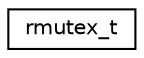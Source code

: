 digraph "Graphical Class Hierarchy"
{
 // LATEX_PDF_SIZE
  edge [fontname="Helvetica",fontsize="10",labelfontname="Helvetica",labelfontsize="10"];
  node [fontname="Helvetica",fontsize="10",shape=record];
  rankdir="LR";
  Node0 [label="rmutex_t",height=0.2,width=0.4,color="black", fillcolor="white", style="filled",URL="$structrmutex__t.html",tooltip="Mutex structure."];
}
